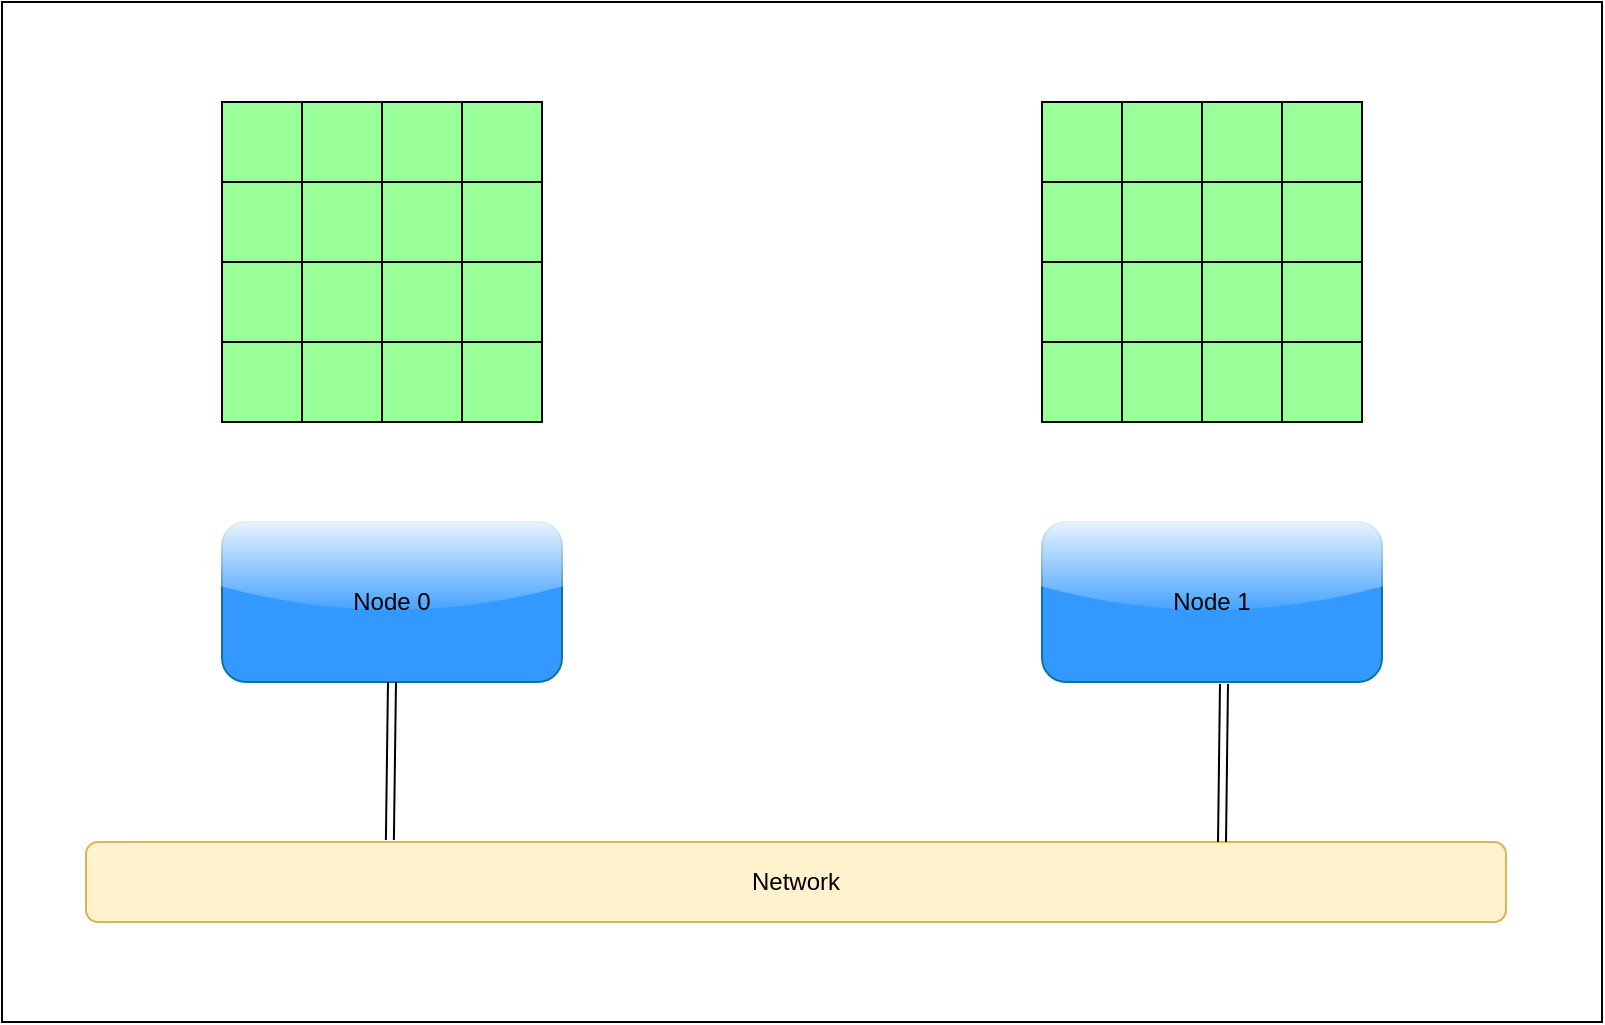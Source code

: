 <mxfile version="24.5.4" type="device">
  <diagram name="Page-1" id="JR2kuJdq1zbRZiOPOg9G">
    <mxGraphModel dx="2261" dy="827" grid="1" gridSize="10" guides="1" tooltips="1" connect="1" arrows="1" fold="1" page="1" pageScale="1" pageWidth="827" pageHeight="1169" math="0" shadow="0">
      <root>
        <mxCell id="0" />
        <mxCell id="1" parent="0" />
        <mxCell id="3Fzgw3bwLbgeH6Izsh_8-167" value="" style="rounded=0;whiteSpace=wrap;html=1;" vertex="1" parent="1">
          <mxGeometry x="-760" y="60" width="800" height="510" as="geometry" />
        </mxCell>
        <mxCell id="3Fzgw3bwLbgeH6Izsh_8-2" value="Node 0" style="rounded=1;whiteSpace=wrap;html=1;fillColor=#3399FF;strokeColor=#10739e;glass=1;" vertex="1" parent="1">
          <mxGeometry x="-650" y="320" width="170" height="80" as="geometry" />
        </mxCell>
        <mxCell id="3Fzgw3bwLbgeH6Izsh_8-58" value="" style="whiteSpace=wrap;html=1;aspect=fixed;fillColor=#99FF99;" vertex="1" parent="1">
          <mxGeometry x="-650" y="110" width="40" height="40" as="geometry" />
        </mxCell>
        <mxCell id="3Fzgw3bwLbgeH6Izsh_8-59" value="" style="whiteSpace=wrap;html=1;aspect=fixed;fillColor=#99FF99;" vertex="1" parent="1">
          <mxGeometry x="-610" y="110" width="40" height="40" as="geometry" />
        </mxCell>
        <mxCell id="3Fzgw3bwLbgeH6Izsh_8-132" value="" style="whiteSpace=wrap;html=1;aspect=fixed;fillColor=#99FF99;" vertex="1" parent="1">
          <mxGeometry x="-570" y="110" width="40" height="40" as="geometry" />
        </mxCell>
        <mxCell id="3Fzgw3bwLbgeH6Izsh_8-133" value="" style="whiteSpace=wrap;html=1;aspect=fixed;fillColor=#99FF99;" vertex="1" parent="1">
          <mxGeometry x="-530" y="110" width="40" height="40" as="geometry" />
        </mxCell>
        <mxCell id="3Fzgw3bwLbgeH6Izsh_8-134" value="" style="whiteSpace=wrap;html=1;aspect=fixed;fillColor=#99FF99;" vertex="1" parent="1">
          <mxGeometry x="-650" y="150" width="40" height="40" as="geometry" />
        </mxCell>
        <mxCell id="3Fzgw3bwLbgeH6Izsh_8-135" value="" style="whiteSpace=wrap;html=1;aspect=fixed;fillColor=#99FF99;" vertex="1" parent="1">
          <mxGeometry x="-610" y="150" width="40" height="40" as="geometry" />
        </mxCell>
        <mxCell id="3Fzgw3bwLbgeH6Izsh_8-136" value="" style="whiteSpace=wrap;html=1;aspect=fixed;fillColor=#99FF99;" vertex="1" parent="1">
          <mxGeometry x="-570" y="150" width="40" height="40" as="geometry" />
        </mxCell>
        <mxCell id="3Fzgw3bwLbgeH6Izsh_8-137" value="" style="whiteSpace=wrap;html=1;aspect=fixed;fillColor=#99FF99;" vertex="1" parent="1">
          <mxGeometry x="-530" y="150" width="40" height="40" as="geometry" />
        </mxCell>
        <mxCell id="3Fzgw3bwLbgeH6Izsh_8-138" value="" style="whiteSpace=wrap;html=1;aspect=fixed;fillColor=#99FF99;" vertex="1" parent="1">
          <mxGeometry x="-650" y="190" width="40" height="40" as="geometry" />
        </mxCell>
        <mxCell id="3Fzgw3bwLbgeH6Izsh_8-139" value="" style="whiteSpace=wrap;html=1;aspect=fixed;fillColor=#99FF99;" vertex="1" parent="1">
          <mxGeometry x="-610" y="190" width="40" height="40" as="geometry" />
        </mxCell>
        <mxCell id="3Fzgw3bwLbgeH6Izsh_8-140" value="" style="whiteSpace=wrap;html=1;aspect=fixed;fillColor=#99FF99;" vertex="1" parent="1">
          <mxGeometry x="-570" y="190" width="40" height="40" as="geometry" />
        </mxCell>
        <mxCell id="3Fzgw3bwLbgeH6Izsh_8-141" value="" style="whiteSpace=wrap;html=1;aspect=fixed;fillColor=#99FF99;" vertex="1" parent="1">
          <mxGeometry x="-530" y="190" width="40" height="40" as="geometry" />
        </mxCell>
        <mxCell id="3Fzgw3bwLbgeH6Izsh_8-142" value="" style="whiteSpace=wrap;html=1;aspect=fixed;fillColor=#99FF99;" vertex="1" parent="1">
          <mxGeometry x="-650" y="230" width="40" height="40" as="geometry" />
        </mxCell>
        <mxCell id="3Fzgw3bwLbgeH6Izsh_8-143" value="" style="whiteSpace=wrap;html=1;aspect=fixed;fillColor=#99FF99;" vertex="1" parent="1">
          <mxGeometry x="-610" y="230" width="40" height="40" as="geometry" />
        </mxCell>
        <mxCell id="3Fzgw3bwLbgeH6Izsh_8-144" value="" style="whiteSpace=wrap;html=1;aspect=fixed;fillColor=#99FF99;" vertex="1" parent="1">
          <mxGeometry x="-570" y="230" width="40" height="40" as="geometry" />
        </mxCell>
        <mxCell id="3Fzgw3bwLbgeH6Izsh_8-145" value="" style="whiteSpace=wrap;html=1;aspect=fixed;fillColor=#99FF99;" vertex="1" parent="1">
          <mxGeometry x="-530" y="230" width="40" height="40" as="geometry" />
        </mxCell>
        <mxCell id="3Fzgw3bwLbgeH6Izsh_8-146" value="Node 1" style="rounded=1;whiteSpace=wrap;html=1;fillColor=#3399FF;strokeColor=#10739e;glass=1;" vertex="1" parent="1">
          <mxGeometry x="-240" y="320" width="170" height="80" as="geometry" />
        </mxCell>
        <mxCell id="3Fzgw3bwLbgeH6Izsh_8-147" value="" style="whiteSpace=wrap;html=1;aspect=fixed;fillColor=#99FF99;" vertex="1" parent="1">
          <mxGeometry x="-240" y="110" width="40" height="40" as="geometry" />
        </mxCell>
        <mxCell id="3Fzgw3bwLbgeH6Izsh_8-148" value="" style="whiteSpace=wrap;html=1;aspect=fixed;fillColor=#99FF99;" vertex="1" parent="1">
          <mxGeometry x="-200" y="110" width="40" height="40" as="geometry" />
        </mxCell>
        <mxCell id="3Fzgw3bwLbgeH6Izsh_8-149" value="" style="whiteSpace=wrap;html=1;aspect=fixed;fillColor=#99FF99;" vertex="1" parent="1">
          <mxGeometry x="-160" y="110" width="40" height="40" as="geometry" />
        </mxCell>
        <mxCell id="3Fzgw3bwLbgeH6Izsh_8-150" value="" style="whiteSpace=wrap;html=1;aspect=fixed;fillColor=#99FF99;" vertex="1" parent="1">
          <mxGeometry x="-120" y="110" width="40" height="40" as="geometry" />
        </mxCell>
        <mxCell id="3Fzgw3bwLbgeH6Izsh_8-151" value="" style="whiteSpace=wrap;html=1;aspect=fixed;fillColor=#99FF99;" vertex="1" parent="1">
          <mxGeometry x="-240" y="150" width="40" height="40" as="geometry" />
        </mxCell>
        <mxCell id="3Fzgw3bwLbgeH6Izsh_8-152" value="" style="whiteSpace=wrap;html=1;aspect=fixed;fillColor=#99FF99;" vertex="1" parent="1">
          <mxGeometry x="-200" y="150" width="40" height="40" as="geometry" />
        </mxCell>
        <mxCell id="3Fzgw3bwLbgeH6Izsh_8-153" value="" style="whiteSpace=wrap;html=1;aspect=fixed;fillColor=#99FF99;" vertex="1" parent="1">
          <mxGeometry x="-160" y="150" width="40" height="40" as="geometry" />
        </mxCell>
        <mxCell id="3Fzgw3bwLbgeH6Izsh_8-154" value="" style="whiteSpace=wrap;html=1;aspect=fixed;fillColor=#99FF99;" vertex="1" parent="1">
          <mxGeometry x="-120" y="150" width="40" height="40" as="geometry" />
        </mxCell>
        <mxCell id="3Fzgw3bwLbgeH6Izsh_8-155" value="" style="whiteSpace=wrap;html=1;aspect=fixed;fillColor=#99FF99;" vertex="1" parent="1">
          <mxGeometry x="-240" y="190" width="40" height="40" as="geometry" />
        </mxCell>
        <mxCell id="3Fzgw3bwLbgeH6Izsh_8-156" value="" style="whiteSpace=wrap;html=1;aspect=fixed;fillColor=#99FF99;" vertex="1" parent="1">
          <mxGeometry x="-200" y="190" width="40" height="40" as="geometry" />
        </mxCell>
        <mxCell id="3Fzgw3bwLbgeH6Izsh_8-157" value="" style="whiteSpace=wrap;html=1;aspect=fixed;fillColor=#99FF99;" vertex="1" parent="1">
          <mxGeometry x="-160" y="190" width="40" height="40" as="geometry" />
        </mxCell>
        <mxCell id="3Fzgw3bwLbgeH6Izsh_8-158" value="" style="whiteSpace=wrap;html=1;aspect=fixed;fillColor=#99FF99;" vertex="1" parent="1">
          <mxGeometry x="-120" y="190" width="40" height="40" as="geometry" />
        </mxCell>
        <mxCell id="3Fzgw3bwLbgeH6Izsh_8-159" value="" style="whiteSpace=wrap;html=1;aspect=fixed;fillColor=#99FF99;" vertex="1" parent="1">
          <mxGeometry x="-240" y="230" width="40" height="40" as="geometry" />
        </mxCell>
        <mxCell id="3Fzgw3bwLbgeH6Izsh_8-160" value="" style="whiteSpace=wrap;html=1;aspect=fixed;fillColor=#99FF99;" vertex="1" parent="1">
          <mxGeometry x="-200" y="230" width="40" height="40" as="geometry" />
        </mxCell>
        <mxCell id="3Fzgw3bwLbgeH6Izsh_8-161" value="" style="whiteSpace=wrap;html=1;aspect=fixed;fillColor=#99FF99;" vertex="1" parent="1">
          <mxGeometry x="-160" y="230" width="40" height="40" as="geometry" />
        </mxCell>
        <mxCell id="3Fzgw3bwLbgeH6Izsh_8-162" value="" style="whiteSpace=wrap;html=1;aspect=fixed;fillColor=#99FF99;" vertex="1" parent="1">
          <mxGeometry x="-120" y="230" width="40" height="40" as="geometry" />
        </mxCell>
        <mxCell id="3Fzgw3bwLbgeH6Izsh_8-163" value="Network" style="rounded=1;whiteSpace=wrap;html=1;fillColor=#fff2cc;strokeColor=#d6b656;" vertex="1" parent="1">
          <mxGeometry x="-718" y="480" width="710" height="40" as="geometry" />
        </mxCell>
        <mxCell id="3Fzgw3bwLbgeH6Izsh_8-164" value="" style="shape=link;html=1;rounded=0;exitX=0.5;exitY=1;exitDx=0;exitDy=0;entryX=0.214;entryY=-0.025;entryDx=0;entryDy=0;entryPerimeter=0;" edge="1" parent="1" source="3Fzgw3bwLbgeH6Izsh_8-2" target="3Fzgw3bwLbgeH6Izsh_8-163">
          <mxGeometry width="100" relative="1" as="geometry">
            <mxPoint x="-360" y="330" as="sourcePoint" />
            <mxPoint x="-260" y="330" as="targetPoint" />
          </mxGeometry>
        </mxCell>
        <mxCell id="3Fzgw3bwLbgeH6Izsh_8-165" value="" style="shape=link;html=1;rounded=0;exitX=0.5;exitY=1;exitDx=0;exitDy=0;entryX=0.214;entryY=-0.025;entryDx=0;entryDy=0;entryPerimeter=0;" edge="1" parent="1">
          <mxGeometry width="100" relative="1" as="geometry">
            <mxPoint x="-149" y="401" as="sourcePoint" />
            <mxPoint x="-150" y="480" as="targetPoint" />
          </mxGeometry>
        </mxCell>
      </root>
    </mxGraphModel>
  </diagram>
</mxfile>
